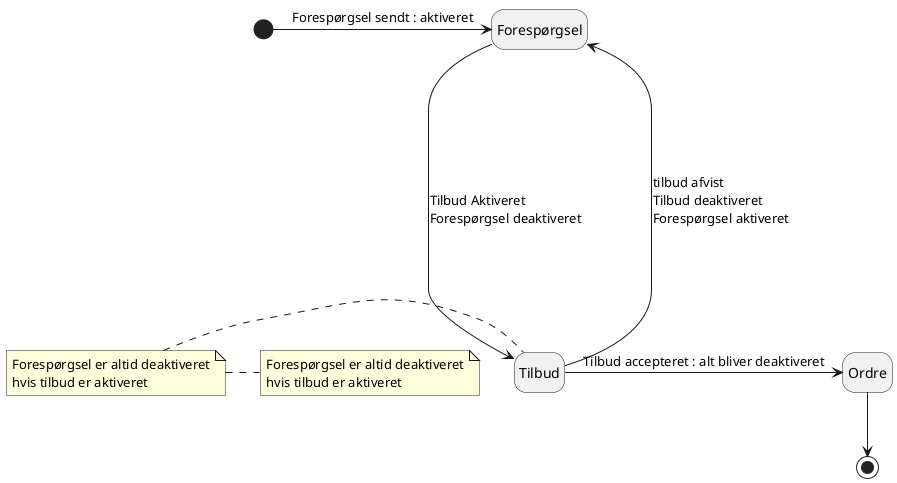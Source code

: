 @startuml
hide empty description
[*] -right-> Forespørgsel : Forespørgsel sendt : aktiveret

Forespørgsel -----> Tilbud : \lTilbud Aktiveret \nForespørgsel deaktiveret
note left
Forespørgsel er altid deaktiveret
hvis tilbud er aktiveret
endnote
Tilbud ----> Forespørgsel : tilbud afvist \lTilbud deaktiveret \lForespørgsel aktiveret
note right
Forespørgsel er altid deaktiveret
hvis tilbud er aktiveret
endnote
Tilbud -right-> Ordre : Tilbud accepteret : alt bliver deaktiveret
Ordre --> [*]
@enduml
